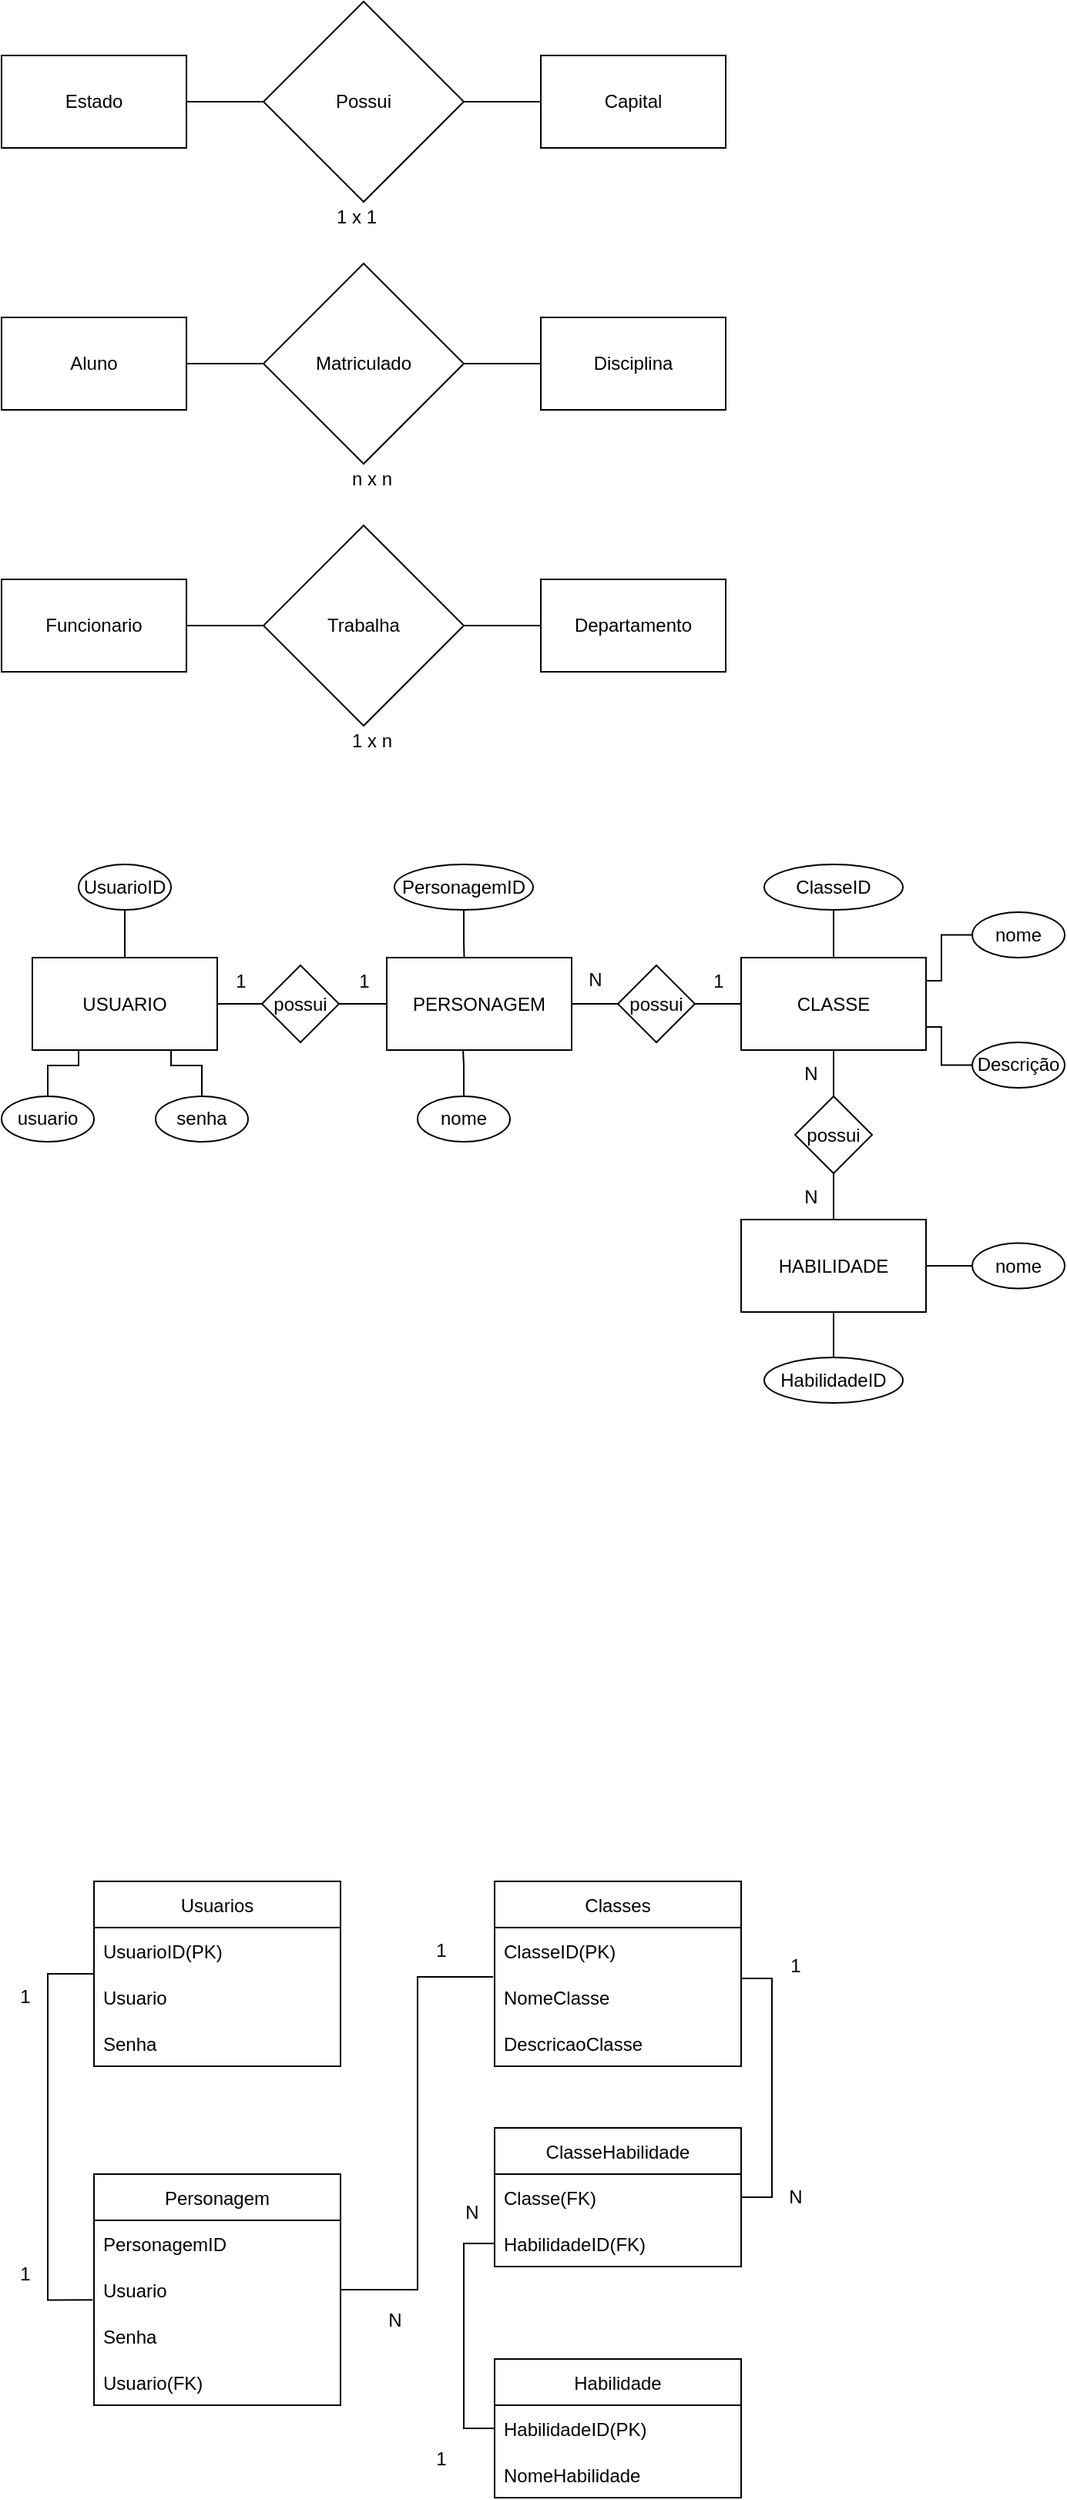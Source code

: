 <mxfile version="20.2.3" type="device"><diagram id="Fapq23Usw0aDhyFcJ8ic" name="Página-1"><mxGraphModel dx="868" dy="553" grid="1" gridSize="10" guides="1" tooltips="1" connect="1" arrows="1" fold="1" page="1" pageScale="1" pageWidth="827" pageHeight="1169" math="0" shadow="0"><root><mxCell id="0"/><mxCell id="1" parent="0"/><mxCell id="X9-eEKaFPnqjP4FJ8Nrl-13" style="edgeStyle=orthogonalEdgeStyle;rounded=0;orthogonalLoop=1;jettySize=auto;html=1;entryX=0;entryY=0.5;entryDx=0;entryDy=0;endArrow=none;endFill=0;startArrow=none;startFill=0;" parent="1" source="X9-eEKaFPnqjP4FJ8Nrl-1" target="X9-eEKaFPnqjP4FJ8Nrl-6" edge="1"><mxGeometry relative="1" as="geometry"/></mxCell><mxCell id="X9-eEKaFPnqjP4FJ8Nrl-1" value="&lt;font style=&quot;vertical-align: inherit;&quot;&gt;&lt;font style=&quot;vertical-align: inherit;&quot;&gt;&lt;font style=&quot;vertical-align: inherit;&quot;&gt;&lt;font style=&quot;vertical-align: inherit;&quot;&gt;Aluno&lt;/font&gt;&lt;/font&gt;&lt;br&gt;&lt;/font&gt;&lt;/font&gt;" style="rounded=0;whiteSpace=wrap;html=1;" parent="1" vertex="1"><mxGeometry x="20" y="225" width="120" height="60" as="geometry"/></mxCell><mxCell id="X9-eEKaFPnqjP4FJ8Nrl-6" value="&lt;font style=&quot;vertical-align: inherit;&quot;&gt;&lt;font style=&quot;vertical-align: inherit;&quot;&gt;Matriculado&lt;/font&gt;&lt;/font&gt;" style="rhombus;whiteSpace=wrap;html=1;" parent="1" vertex="1"><mxGeometry x="190" y="190" width="130" height="130" as="geometry"/></mxCell><mxCell id="X9-eEKaFPnqjP4FJ8Nrl-7" value="&lt;font style=&quot;vertical-align: inherit;&quot;&gt;&lt;font style=&quot;vertical-align: inherit;&quot;&gt;&lt;font style=&quot;vertical-align: inherit;&quot;&gt;&lt;font style=&quot;vertical-align: inherit;&quot;&gt;HABILIDADE&lt;/font&gt;&lt;/font&gt;&lt;/font&gt;&lt;/font&gt;" style="rounded=0;whiteSpace=wrap;html=1;" parent="1" vertex="1"><mxGeometry x="500" y="810.5" width="120" height="60" as="geometry"/></mxCell><mxCell id="X9-eEKaFPnqjP4FJ8Nrl-14" style="edgeStyle=orthogonalEdgeStyle;rounded=0;orthogonalLoop=1;jettySize=auto;html=1;entryX=1;entryY=0.5;entryDx=0;entryDy=0;startArrow=none;startFill=0;endArrow=none;endFill=0;" parent="1" source="X9-eEKaFPnqjP4FJ8Nrl-12" target="X9-eEKaFPnqjP4FJ8Nrl-6" edge="1"><mxGeometry relative="1" as="geometry"/></mxCell><mxCell id="X9-eEKaFPnqjP4FJ8Nrl-12" value="&lt;font style=&quot;vertical-align: inherit;&quot;&gt;&lt;font style=&quot;vertical-align: inherit;&quot;&gt;&lt;font style=&quot;vertical-align: inherit;&quot;&gt;&lt;font style=&quot;vertical-align: inherit;&quot;&gt;&lt;font style=&quot;vertical-align: inherit;&quot;&gt;&lt;font style=&quot;vertical-align: inherit;&quot;&gt;Disciplina&lt;/font&gt;&lt;/font&gt;&lt;/font&gt;&lt;/font&gt;&lt;br&gt;&lt;/font&gt;&lt;/font&gt;" style="rounded=0;whiteSpace=wrap;html=1;" parent="1" vertex="1"><mxGeometry x="370" y="225" width="120" height="60" as="geometry"/></mxCell><mxCell id="X9-eEKaFPnqjP4FJ8Nrl-17" style="edgeStyle=orthogonalEdgeStyle;rounded=0;orthogonalLoop=1;jettySize=auto;html=1;entryX=0;entryY=0.5;entryDx=0;entryDy=0;endArrow=none;endFill=0;startArrow=none;startFill=0;" parent="1" source="X9-eEKaFPnqjP4FJ8Nrl-18" target="X9-eEKaFPnqjP4FJ8Nrl-19" edge="1"><mxGeometry relative="1" as="geometry"/></mxCell><mxCell id="X9-eEKaFPnqjP4FJ8Nrl-18" value="&lt;font style=&quot;vertical-align: inherit;&quot;&gt;&lt;font style=&quot;vertical-align: inherit;&quot;&gt;&lt;font style=&quot;vertical-align: inherit;&quot;&gt;&lt;font style=&quot;vertical-align: inherit;&quot;&gt;Estado&lt;/font&gt;&lt;/font&gt;&lt;br&gt;&lt;/font&gt;&lt;/font&gt;" style="rounded=0;whiteSpace=wrap;html=1;" parent="1" vertex="1"><mxGeometry x="20" y="55" width="120" height="60" as="geometry"/></mxCell><mxCell id="X9-eEKaFPnqjP4FJ8Nrl-19" value="&lt;font style=&quot;vertical-align: inherit;&quot;&gt;&lt;font style=&quot;vertical-align: inherit;&quot;&gt;Possui&lt;/font&gt;&lt;/font&gt;" style="rhombus;whiteSpace=wrap;html=1;" parent="1" vertex="1"><mxGeometry x="190" y="20" width="130" height="130" as="geometry"/></mxCell><mxCell id="X9-eEKaFPnqjP4FJ8Nrl-20" style="edgeStyle=orthogonalEdgeStyle;rounded=0;orthogonalLoop=1;jettySize=auto;html=1;entryX=1;entryY=0.5;entryDx=0;entryDy=0;startArrow=none;startFill=0;endArrow=none;endFill=0;" parent="1" source="X9-eEKaFPnqjP4FJ8Nrl-21" target="X9-eEKaFPnqjP4FJ8Nrl-19" edge="1"><mxGeometry relative="1" as="geometry"/></mxCell><mxCell id="X9-eEKaFPnqjP4FJ8Nrl-21" value="&lt;font style=&quot;vertical-align: inherit;&quot;&gt;&lt;font style=&quot;vertical-align: inherit;&quot;&gt;&lt;font style=&quot;vertical-align: inherit;&quot;&gt;&lt;font style=&quot;vertical-align: inherit;&quot;&gt;&lt;font style=&quot;vertical-align: inherit;&quot;&gt;&lt;font style=&quot;vertical-align: inherit;&quot;&gt;Capital&lt;/font&gt;&lt;/font&gt;&lt;/font&gt;&lt;/font&gt;&lt;br&gt;&lt;/font&gt;&lt;/font&gt;" style="rounded=0;whiteSpace=wrap;html=1;" parent="1" vertex="1"><mxGeometry x="370" y="55" width="120" height="60" as="geometry"/></mxCell><mxCell id="X9-eEKaFPnqjP4FJ8Nrl-22" style="edgeStyle=orthogonalEdgeStyle;rounded=0;orthogonalLoop=1;jettySize=auto;html=1;entryX=0;entryY=0.5;entryDx=0;entryDy=0;endArrow=none;endFill=0;startArrow=none;startFill=0;" parent="1" source="X9-eEKaFPnqjP4FJ8Nrl-23" target="X9-eEKaFPnqjP4FJ8Nrl-24" edge="1"><mxGeometry relative="1" as="geometry"/></mxCell><mxCell id="X9-eEKaFPnqjP4FJ8Nrl-23" value="&lt;font style=&quot;vertical-align: inherit;&quot;&gt;&lt;font style=&quot;vertical-align: inherit;&quot;&gt;&lt;font style=&quot;vertical-align: inherit;&quot;&gt;&lt;font style=&quot;vertical-align: inherit;&quot;&gt;Funcionario&lt;/font&gt;&lt;/font&gt;&lt;br&gt;&lt;/font&gt;&lt;/font&gt;" style="rounded=0;whiteSpace=wrap;html=1;" parent="1" vertex="1"><mxGeometry x="20" y="395" width="120" height="60" as="geometry"/></mxCell><mxCell id="X9-eEKaFPnqjP4FJ8Nrl-24" value="&lt;font style=&quot;vertical-align: inherit;&quot;&gt;&lt;font style=&quot;vertical-align: inherit;&quot;&gt;Trabalha&lt;/font&gt;&lt;/font&gt;" style="rhombus;whiteSpace=wrap;html=1;" parent="1" vertex="1"><mxGeometry x="190" y="360" width="130" height="130" as="geometry"/></mxCell><mxCell id="X9-eEKaFPnqjP4FJ8Nrl-25" style="edgeStyle=orthogonalEdgeStyle;rounded=0;orthogonalLoop=1;jettySize=auto;html=1;entryX=1;entryY=0.5;entryDx=0;entryDy=0;startArrow=none;startFill=0;endArrow=none;endFill=0;" parent="1" source="X9-eEKaFPnqjP4FJ8Nrl-26" target="X9-eEKaFPnqjP4FJ8Nrl-24" edge="1"><mxGeometry relative="1" as="geometry"/></mxCell><mxCell id="X9-eEKaFPnqjP4FJ8Nrl-26" value="&lt;font style=&quot;vertical-align: inherit;&quot;&gt;&lt;font style=&quot;vertical-align: inherit;&quot;&gt;&lt;font style=&quot;vertical-align: inherit;&quot;&gt;&lt;font style=&quot;vertical-align: inherit;&quot;&gt;&lt;font style=&quot;vertical-align: inherit;&quot;&gt;&lt;font style=&quot;vertical-align: inherit;&quot;&gt;Departamento&lt;/font&gt;&lt;/font&gt;&lt;/font&gt;&lt;/font&gt;&lt;br&gt;&lt;/font&gt;&lt;/font&gt;" style="rounded=0;whiteSpace=wrap;html=1;" parent="1" vertex="1"><mxGeometry x="370" y="395" width="120" height="60" as="geometry"/></mxCell><mxCell id="X9-eEKaFPnqjP4FJ8Nrl-27" value="1 x 1" style="text;html=1;align=center;verticalAlign=middle;resizable=0;points=[];autosize=1;strokeColor=none;fillColor=none;" parent="1" vertex="1"><mxGeometry x="225" y="145" width="50" height="30" as="geometry"/></mxCell><mxCell id="X9-eEKaFPnqjP4FJ8Nrl-28" value="n x n" style="text;html=1;align=center;verticalAlign=middle;resizable=0;points=[];autosize=1;strokeColor=none;fillColor=none;" parent="1" vertex="1"><mxGeometry x="235" y="315" width="50" height="30" as="geometry"/></mxCell><mxCell id="X9-eEKaFPnqjP4FJ8Nrl-29" value="1 x n" style="text;html=1;align=center;verticalAlign=middle;resizable=0;points=[];autosize=1;strokeColor=none;fillColor=none;" parent="1" vertex="1"><mxGeometry x="235" y="485" width="50" height="30" as="geometry"/></mxCell><mxCell id="X9-eEKaFPnqjP4FJ8Nrl-36" style="edgeStyle=orthogonalEdgeStyle;rounded=0;orthogonalLoop=1;jettySize=auto;html=1;entryX=0;entryY=0.5;entryDx=0;entryDy=0;startArrow=none;startFill=0;endArrow=none;endFill=0;" parent="1" source="X9-eEKaFPnqjP4FJ8Nrl-30" target="X9-eEKaFPnqjP4FJ8Nrl-32" edge="1"><mxGeometry relative="1" as="geometry"/></mxCell><mxCell id="X9-eEKaFPnqjP4FJ8Nrl-30" value="USUARIO" style="rounded=0;whiteSpace=wrap;html=1;" parent="1" vertex="1"><mxGeometry x="40" y="640.5" width="120" height="60" as="geometry"/></mxCell><mxCell id="X9-eEKaFPnqjP4FJ8Nrl-37" style="edgeStyle=orthogonalEdgeStyle;rounded=0;orthogonalLoop=1;jettySize=auto;html=1;entryX=1;entryY=0.5;entryDx=0;entryDy=0;startArrow=none;startFill=0;endArrow=none;endFill=0;" parent="1" source="X9-eEKaFPnqjP4FJ8Nrl-31" target="X9-eEKaFPnqjP4FJ8Nrl-32" edge="1"><mxGeometry relative="1" as="geometry"/></mxCell><mxCell id="X9-eEKaFPnqjP4FJ8Nrl-38" style="edgeStyle=orthogonalEdgeStyle;rounded=0;orthogonalLoop=1;jettySize=auto;html=1;entryX=0;entryY=0.5;entryDx=0;entryDy=0;startArrow=none;startFill=0;endArrow=none;endFill=0;" parent="1" source="X9-eEKaFPnqjP4FJ8Nrl-31" target="X9-eEKaFPnqjP4FJ8Nrl-33" edge="1"><mxGeometry relative="1" as="geometry"/></mxCell><mxCell id="X9-eEKaFPnqjP4FJ8Nrl-31" value="PERSONAGEM" style="rounded=0;whiteSpace=wrap;html=1;" parent="1" vertex="1"><mxGeometry x="270" y="640.5" width="120" height="60" as="geometry"/></mxCell><mxCell id="X9-eEKaFPnqjP4FJ8Nrl-32" value="possui" style="rhombus;whiteSpace=wrap;html=1;" parent="1" vertex="1"><mxGeometry x="189" y="645.5" width="50" height="50" as="geometry"/></mxCell><mxCell id="X9-eEKaFPnqjP4FJ8Nrl-33" value="possui" style="rhombus;whiteSpace=wrap;html=1;" parent="1" vertex="1"><mxGeometry x="420" y="645.5" width="50" height="50" as="geometry"/></mxCell><mxCell id="X9-eEKaFPnqjP4FJ8Nrl-39" style="edgeStyle=orthogonalEdgeStyle;rounded=0;orthogonalLoop=1;jettySize=auto;html=1;entryX=1;entryY=0.5;entryDx=0;entryDy=0;startArrow=none;startFill=0;endArrow=none;endFill=0;" parent="1" source="X9-eEKaFPnqjP4FJ8Nrl-34" target="X9-eEKaFPnqjP4FJ8Nrl-33" edge="1"><mxGeometry relative="1" as="geometry"/></mxCell><mxCell id="X9-eEKaFPnqjP4FJ8Nrl-34" value="CLASSE" style="rounded=0;whiteSpace=wrap;html=1;" parent="1" vertex="1"><mxGeometry x="500" y="640.5" width="120" height="60" as="geometry"/></mxCell><mxCell id="X9-eEKaFPnqjP4FJ8Nrl-40" style="edgeStyle=orthogonalEdgeStyle;rounded=0;orthogonalLoop=1;jettySize=auto;html=1;entryX=0.5;entryY=1;entryDx=0;entryDy=0;startArrow=none;startFill=0;endArrow=none;endFill=0;" parent="1" source="X9-eEKaFPnqjP4FJ8Nrl-35" target="X9-eEKaFPnqjP4FJ8Nrl-34" edge="1"><mxGeometry relative="1" as="geometry"/></mxCell><mxCell id="X9-eEKaFPnqjP4FJ8Nrl-41" style="edgeStyle=orthogonalEdgeStyle;rounded=0;orthogonalLoop=1;jettySize=auto;html=1;startArrow=none;startFill=0;endArrow=none;endFill=0;" parent="1" source="X9-eEKaFPnqjP4FJ8Nrl-35" target="X9-eEKaFPnqjP4FJ8Nrl-7" edge="1"><mxGeometry relative="1" as="geometry"/></mxCell><mxCell id="X9-eEKaFPnqjP4FJ8Nrl-35" value="possui" style="rhombus;whiteSpace=wrap;html=1;" parent="1" vertex="1"><mxGeometry x="535" y="730.5" width="50" height="50" as="geometry"/></mxCell><mxCell id="X9-eEKaFPnqjP4FJ8Nrl-42" value="1" style="text;html=1;align=center;verticalAlign=middle;resizable=0;points=[];autosize=1;strokeColor=none;fillColor=none;" parent="1" vertex="1"><mxGeometry x="160" y="640.5" width="30" height="30" as="geometry"/></mxCell><mxCell id="X9-eEKaFPnqjP4FJ8Nrl-43" value="1" style="text;html=1;align=center;verticalAlign=middle;resizable=0;points=[];autosize=1;strokeColor=none;fillColor=none;" parent="1" vertex="1"><mxGeometry x="240" y="640.5" width="30" height="30" as="geometry"/></mxCell><mxCell id="X9-eEKaFPnqjP4FJ8Nrl-44" value="N" style="text;html=1;align=center;verticalAlign=middle;resizable=0;points=[];autosize=1;strokeColor=none;fillColor=none;" parent="1" vertex="1"><mxGeometry x="390" y="640" width="30" height="30" as="geometry"/></mxCell><mxCell id="X9-eEKaFPnqjP4FJ8Nrl-45" value="1" style="text;html=1;align=center;verticalAlign=middle;resizable=0;points=[];autosize=1;strokeColor=none;fillColor=none;" parent="1" vertex="1"><mxGeometry x="470" y="640.5" width="30" height="30" as="geometry"/></mxCell><mxCell id="X9-eEKaFPnqjP4FJ8Nrl-46" value="N" style="text;html=1;align=center;verticalAlign=middle;resizable=0;points=[];autosize=1;strokeColor=none;fillColor=none;" parent="1" vertex="1"><mxGeometry x="530" y="700.5" width="30" height="30" as="geometry"/></mxCell><mxCell id="X9-eEKaFPnqjP4FJ8Nrl-47" value="N" style="text;html=1;align=center;verticalAlign=middle;resizable=0;points=[];autosize=1;strokeColor=none;fillColor=none;" parent="1" vertex="1"><mxGeometry x="530" y="780.5" width="30" height="30" as="geometry"/></mxCell><mxCell id="X9-eEKaFPnqjP4FJ8Nrl-54" style="edgeStyle=orthogonalEdgeStyle;rounded=0;orthogonalLoop=1;jettySize=auto;html=1;entryX=0.5;entryY=0;entryDx=0;entryDy=0;startArrow=none;startFill=0;endArrow=none;endFill=0;" parent="1" source="X9-eEKaFPnqjP4FJ8Nrl-48" target="X9-eEKaFPnqjP4FJ8Nrl-30" edge="1"><mxGeometry relative="1" as="geometry"/></mxCell><mxCell id="X9-eEKaFPnqjP4FJ8Nrl-48" value="UsuarioID" style="ellipse;whiteSpace=wrap;html=1;" parent="1" vertex="1"><mxGeometry x="70" y="580" width="60" height="29.5" as="geometry"/></mxCell><mxCell id="X9-eEKaFPnqjP4FJ8Nrl-52" style="edgeStyle=orthogonalEdgeStyle;rounded=0;orthogonalLoop=1;jettySize=auto;html=1;entryX=0.25;entryY=1;entryDx=0;entryDy=0;startArrow=none;startFill=0;endArrow=none;endFill=0;" parent="1" source="X9-eEKaFPnqjP4FJ8Nrl-50" target="X9-eEKaFPnqjP4FJ8Nrl-30" edge="1"><mxGeometry relative="1" as="geometry"/></mxCell><mxCell id="X9-eEKaFPnqjP4FJ8Nrl-50" value="usuario" style="ellipse;whiteSpace=wrap;html=1;" parent="1" vertex="1"><mxGeometry x="20" y="730.5" width="60" height="29.5" as="geometry"/></mxCell><mxCell id="X9-eEKaFPnqjP4FJ8Nrl-53" style="edgeStyle=orthogonalEdgeStyle;rounded=0;orthogonalLoop=1;jettySize=auto;html=1;entryX=0.75;entryY=1;entryDx=0;entryDy=0;startArrow=none;startFill=0;endArrow=none;endFill=0;" parent="1" source="X9-eEKaFPnqjP4FJ8Nrl-51" target="X9-eEKaFPnqjP4FJ8Nrl-30" edge="1"><mxGeometry relative="1" as="geometry"/></mxCell><mxCell id="X9-eEKaFPnqjP4FJ8Nrl-51" value="senha" style="ellipse;whiteSpace=wrap;html=1;" parent="1" vertex="1"><mxGeometry x="120" y="730.5" width="60" height="29.5" as="geometry"/></mxCell><mxCell id="X9-eEKaFPnqjP4FJ8Nrl-58" style="edgeStyle=orthogonalEdgeStyle;rounded=0;orthogonalLoop=1;jettySize=auto;html=1;entryX=0.419;entryY=0.009;entryDx=0;entryDy=0;entryPerimeter=0;startArrow=none;startFill=0;endArrow=none;endFill=0;" parent="1" source="X9-eEKaFPnqjP4FJ8Nrl-55" target="X9-eEKaFPnqjP4FJ8Nrl-31" edge="1"><mxGeometry relative="1" as="geometry"/></mxCell><mxCell id="X9-eEKaFPnqjP4FJ8Nrl-55" value="PersonagemID" style="ellipse;whiteSpace=wrap;html=1;" parent="1" vertex="1"><mxGeometry x="275" y="580" width="90" height="29.5" as="geometry"/></mxCell><mxCell id="X9-eEKaFPnqjP4FJ8Nrl-61" style="edgeStyle=orthogonalEdgeStyle;rounded=0;orthogonalLoop=1;jettySize=auto;html=1;entryX=0.413;entryY=1.009;entryDx=0;entryDy=0;entryPerimeter=0;startArrow=none;startFill=0;endArrow=none;endFill=0;" parent="1" source="X9-eEKaFPnqjP4FJ8Nrl-59" target="X9-eEKaFPnqjP4FJ8Nrl-31" edge="1"><mxGeometry relative="1" as="geometry"/></mxCell><mxCell id="X9-eEKaFPnqjP4FJ8Nrl-59" value="nome" style="ellipse;whiteSpace=wrap;html=1;" parent="1" vertex="1"><mxGeometry x="290" y="730.5" width="60" height="29.5" as="geometry"/></mxCell><mxCell id="X9-eEKaFPnqjP4FJ8Nrl-63" style="edgeStyle=orthogonalEdgeStyle;rounded=0;orthogonalLoop=1;jettySize=auto;html=1;entryX=0.5;entryY=0;entryDx=0;entryDy=0;startArrow=none;startFill=0;endArrow=none;endFill=0;" parent="1" source="X9-eEKaFPnqjP4FJ8Nrl-62" target="X9-eEKaFPnqjP4FJ8Nrl-34" edge="1"><mxGeometry relative="1" as="geometry"/></mxCell><mxCell id="X9-eEKaFPnqjP4FJ8Nrl-62" value="ClasseID" style="ellipse;whiteSpace=wrap;html=1;" parent="1" vertex="1"><mxGeometry x="515" y="580" width="90" height="29.5" as="geometry"/></mxCell><mxCell id="X9-eEKaFPnqjP4FJ8Nrl-65" style="edgeStyle=orthogonalEdgeStyle;rounded=0;orthogonalLoop=1;jettySize=auto;html=1;entryX=1;entryY=0.25;entryDx=0;entryDy=0;startArrow=none;startFill=0;endArrow=none;endFill=0;" parent="1" source="X9-eEKaFPnqjP4FJ8Nrl-64" target="X9-eEKaFPnqjP4FJ8Nrl-34" edge="1"><mxGeometry relative="1" as="geometry"/></mxCell><mxCell id="X9-eEKaFPnqjP4FJ8Nrl-64" value="nome" style="ellipse;whiteSpace=wrap;html=1;" parent="1" vertex="1"><mxGeometry x="650" y="611" width="60" height="29.5" as="geometry"/></mxCell><mxCell id="X9-eEKaFPnqjP4FJ8Nrl-69" style="edgeStyle=orthogonalEdgeStyle;rounded=0;orthogonalLoop=1;jettySize=auto;html=1;entryX=0.5;entryY=1;entryDx=0;entryDy=0;startArrow=none;startFill=0;endArrow=none;endFill=0;" parent="1" source="X9-eEKaFPnqjP4FJ8Nrl-66" target="X9-eEKaFPnqjP4FJ8Nrl-7" edge="1"><mxGeometry relative="1" as="geometry"/></mxCell><mxCell id="X9-eEKaFPnqjP4FJ8Nrl-66" value="HabilidadeID" style="ellipse;whiteSpace=wrap;html=1;" parent="1" vertex="1"><mxGeometry x="515" y="900" width="90" height="29.5" as="geometry"/></mxCell><mxCell id="X9-eEKaFPnqjP4FJ8Nrl-68" style="edgeStyle=orthogonalEdgeStyle;rounded=0;orthogonalLoop=1;jettySize=auto;html=1;entryX=1;entryY=0.5;entryDx=0;entryDy=0;startArrow=none;startFill=0;endArrow=none;endFill=0;" parent="1" source="X9-eEKaFPnqjP4FJ8Nrl-67" target="X9-eEKaFPnqjP4FJ8Nrl-7" edge="1"><mxGeometry relative="1" as="geometry"/></mxCell><mxCell id="X9-eEKaFPnqjP4FJ8Nrl-67" value="nome" style="ellipse;whiteSpace=wrap;html=1;" parent="1" vertex="1"><mxGeometry x="650" y="825.75" width="60" height="29.5" as="geometry"/></mxCell><mxCell id="X9-eEKaFPnqjP4FJ8Nrl-71" style="edgeStyle=orthogonalEdgeStyle;rounded=0;orthogonalLoop=1;jettySize=auto;html=1;entryX=1;entryY=0.75;entryDx=0;entryDy=0;startArrow=none;startFill=0;endArrow=none;endFill=0;" parent="1" source="X9-eEKaFPnqjP4FJ8Nrl-70" target="X9-eEKaFPnqjP4FJ8Nrl-34" edge="1"><mxGeometry relative="1" as="geometry"/></mxCell><mxCell id="X9-eEKaFPnqjP4FJ8Nrl-70" value="Descrição" style="ellipse;whiteSpace=wrap;html=1;" parent="1" vertex="1"><mxGeometry x="650" y="695.5" width="60" height="29.5" as="geometry"/></mxCell><mxCell id="X9-eEKaFPnqjP4FJ8Nrl-82" style="edgeStyle=orthogonalEdgeStyle;rounded=0;orthogonalLoop=1;jettySize=auto;html=1;startArrow=none;startFill=0;endArrow=none;endFill=0;entryX=-0.005;entryY=0.722;entryDx=0;entryDy=0;entryPerimeter=0;" parent="1" source="X9-eEKaFPnqjP4FJ8Nrl-72" target="X9-eEKaFPnqjP4FJ8Nrl-79" edge="1"><mxGeometry relative="1" as="geometry"><mxPoint x="50" y="1550" as="targetPoint"/><Array as="points"><mxPoint x="50" y="1300"/><mxPoint x="50" y="1512"/></Array></mxGeometry></mxCell><mxCell id="X9-eEKaFPnqjP4FJ8Nrl-72" value="Usuarios" style="swimlane;fontStyle=0;childLayout=stackLayout;horizontal=1;startSize=30;horizontalStack=0;resizeParent=1;resizeParentMax=0;resizeLast=0;collapsible=1;marginBottom=0;" parent="1" vertex="1"><mxGeometry x="80" y="1240" width="160" height="120" as="geometry"/></mxCell><mxCell id="X9-eEKaFPnqjP4FJ8Nrl-73" value="UsuarioID(PK)" style="text;strokeColor=none;fillColor=none;align=left;verticalAlign=middle;spacingLeft=4;spacingRight=4;overflow=hidden;points=[[0,0.5],[1,0.5]];portConstraint=eastwest;rotatable=0;" parent="X9-eEKaFPnqjP4FJ8Nrl-72" vertex="1"><mxGeometry y="30" width="160" height="30" as="geometry"/></mxCell><mxCell id="X9-eEKaFPnqjP4FJ8Nrl-74" value="Usuario" style="text;strokeColor=none;fillColor=none;align=left;verticalAlign=middle;spacingLeft=4;spacingRight=4;overflow=hidden;points=[[0,0.5],[1,0.5]];portConstraint=eastwest;rotatable=0;" parent="X9-eEKaFPnqjP4FJ8Nrl-72" vertex="1"><mxGeometry y="60" width="160" height="30" as="geometry"/></mxCell><mxCell id="X9-eEKaFPnqjP4FJ8Nrl-75" value="Senha" style="text;strokeColor=none;fillColor=none;align=left;verticalAlign=middle;spacingLeft=4;spacingRight=4;overflow=hidden;points=[[0,0.5],[1,0.5]];portConstraint=eastwest;rotatable=0;" parent="X9-eEKaFPnqjP4FJ8Nrl-72" vertex="1"><mxGeometry y="90" width="160" height="30" as="geometry"/></mxCell><mxCell id="X9-eEKaFPnqjP4FJ8Nrl-77" value="Personagem" style="swimlane;fontStyle=0;childLayout=stackLayout;horizontal=1;startSize=30;horizontalStack=0;resizeParent=1;resizeParentMax=0;resizeLast=0;collapsible=1;marginBottom=0;" parent="1" vertex="1"><mxGeometry x="80" y="1430" width="160" height="150" as="geometry"/></mxCell><mxCell id="X9-eEKaFPnqjP4FJ8Nrl-78" value="PersonagemID" style="text;strokeColor=none;fillColor=none;align=left;verticalAlign=middle;spacingLeft=4;spacingRight=4;overflow=hidden;points=[[0,0.5],[1,0.5]];portConstraint=eastwest;rotatable=0;" parent="X9-eEKaFPnqjP4FJ8Nrl-77" vertex="1"><mxGeometry y="30" width="160" height="30" as="geometry"/></mxCell><mxCell id="X9-eEKaFPnqjP4FJ8Nrl-79" value="Usuario" style="text;strokeColor=none;fillColor=none;align=left;verticalAlign=middle;spacingLeft=4;spacingRight=4;overflow=hidden;points=[[0,0.5],[1,0.5]];portConstraint=eastwest;rotatable=0;" parent="X9-eEKaFPnqjP4FJ8Nrl-77" vertex="1"><mxGeometry y="60" width="160" height="30" as="geometry"/></mxCell><mxCell id="X9-eEKaFPnqjP4FJ8Nrl-80" value="Senha" style="text;strokeColor=none;fillColor=none;align=left;verticalAlign=middle;spacingLeft=4;spacingRight=4;overflow=hidden;points=[[0,0.5],[1,0.5]];portConstraint=eastwest;rotatable=0;" parent="X9-eEKaFPnqjP4FJ8Nrl-77" vertex="1"><mxGeometry y="90" width="160" height="30" as="geometry"/></mxCell><mxCell id="X9-eEKaFPnqjP4FJ8Nrl-81" value="Usuario(FK)" style="text;strokeColor=none;fillColor=none;align=left;verticalAlign=middle;spacingLeft=4;spacingRight=4;overflow=hidden;points=[[0,0.5],[1,0.5]];portConstraint=eastwest;rotatable=0;" parent="X9-eEKaFPnqjP4FJ8Nrl-77" vertex="1"><mxGeometry y="120" width="160" height="30" as="geometry"/></mxCell><mxCell id="X9-eEKaFPnqjP4FJ8Nrl-83" value="1" style="text;html=1;align=center;verticalAlign=middle;resizable=0;points=[];autosize=1;strokeColor=none;fillColor=none;" parent="1" vertex="1"><mxGeometry x="20" y="1300" width="30" height="30" as="geometry"/></mxCell><mxCell id="X9-eEKaFPnqjP4FJ8Nrl-84" value="1" style="text;html=1;align=center;verticalAlign=middle;resizable=0;points=[];autosize=1;strokeColor=none;fillColor=none;" parent="1" vertex="1"><mxGeometry x="20" y="1480" width="30" height="30" as="geometry"/></mxCell><mxCell id="X9-eEKaFPnqjP4FJ8Nrl-89" style="edgeStyle=orthogonalEdgeStyle;rounded=0;orthogonalLoop=1;jettySize=auto;html=1;startArrow=none;startFill=0;endArrow=none;endFill=0;entryX=1;entryY=0.5;entryDx=0;entryDy=0;exitX=-0.006;exitY=0.067;exitDx=0;exitDy=0;exitPerimeter=0;" parent="1" source="X9-eEKaFPnqjP4FJ8Nrl-87" target="X9-eEKaFPnqjP4FJ8Nrl-79" edge="1"><mxGeometry relative="1" as="geometry"><mxPoint x="300" y="1510" as="targetPoint"/></mxGeometry></mxCell><mxCell id="X9-eEKaFPnqjP4FJ8Nrl-85" value="Classes" style="swimlane;fontStyle=0;childLayout=stackLayout;horizontal=1;startSize=30;horizontalStack=0;resizeParent=1;resizeParentMax=0;resizeLast=0;collapsible=1;marginBottom=0;" parent="1" vertex="1"><mxGeometry x="340" y="1240" width="160" height="120" as="geometry"/></mxCell><mxCell id="X9-eEKaFPnqjP4FJ8Nrl-86" value="ClasseID(PK)" style="text;strokeColor=none;fillColor=none;align=left;verticalAlign=middle;spacingLeft=4;spacingRight=4;overflow=hidden;points=[[0,0.5],[1,0.5]];portConstraint=eastwest;rotatable=0;" parent="X9-eEKaFPnqjP4FJ8Nrl-85" vertex="1"><mxGeometry y="30" width="160" height="30" as="geometry"/></mxCell><mxCell id="X9-eEKaFPnqjP4FJ8Nrl-87" value="NomeClasse" style="text;strokeColor=none;fillColor=none;align=left;verticalAlign=middle;spacingLeft=4;spacingRight=4;overflow=hidden;points=[[0,0.5],[1,0.5]];portConstraint=eastwest;rotatable=0;" parent="X9-eEKaFPnqjP4FJ8Nrl-85" vertex="1"><mxGeometry y="60" width="160" height="30" as="geometry"/></mxCell><mxCell id="X9-eEKaFPnqjP4FJ8Nrl-88" value="DescricaoClasse" style="text;strokeColor=none;fillColor=none;align=left;verticalAlign=middle;spacingLeft=4;spacingRight=4;overflow=hidden;points=[[0,0.5],[1,0.5]];portConstraint=eastwest;rotatable=0;" parent="X9-eEKaFPnqjP4FJ8Nrl-85" vertex="1"><mxGeometry y="90" width="160" height="30" as="geometry"/></mxCell><mxCell id="X9-eEKaFPnqjP4FJ8Nrl-90" value="1" style="text;html=1;align=center;verticalAlign=middle;resizable=0;points=[];autosize=1;strokeColor=none;fillColor=none;" parent="1" vertex="1"><mxGeometry x="290" y="1270" width="30" height="30" as="geometry"/></mxCell><mxCell id="X9-eEKaFPnqjP4FJ8Nrl-91" value="N" style="text;html=1;align=center;verticalAlign=middle;resizable=0;points=[];autosize=1;strokeColor=none;fillColor=none;" parent="1" vertex="1"><mxGeometry x="260" y="1510" width="30" height="30" as="geometry"/></mxCell><mxCell id="X9-eEKaFPnqjP4FJ8Nrl-92" value="Habilidade" style="swimlane;fontStyle=0;childLayout=stackLayout;horizontal=1;startSize=30;horizontalStack=0;resizeParent=1;resizeParentMax=0;resizeLast=0;collapsible=1;marginBottom=0;" parent="1" vertex="1"><mxGeometry x="340" y="1550" width="160" height="90" as="geometry"/></mxCell><mxCell id="X9-eEKaFPnqjP4FJ8Nrl-93" value="HabilidadeID(PK)" style="text;strokeColor=none;fillColor=none;align=left;verticalAlign=middle;spacingLeft=4;spacingRight=4;overflow=hidden;points=[[0,0.5],[1,0.5]];portConstraint=eastwest;rotatable=0;" parent="X9-eEKaFPnqjP4FJ8Nrl-92" vertex="1"><mxGeometry y="30" width="160" height="30" as="geometry"/></mxCell><mxCell id="X9-eEKaFPnqjP4FJ8Nrl-94" value="NomeHabilidade" style="text;strokeColor=none;fillColor=none;align=left;verticalAlign=middle;spacingLeft=4;spacingRight=4;overflow=hidden;points=[[0,0.5],[1,0.5]];portConstraint=eastwest;rotatable=0;" parent="X9-eEKaFPnqjP4FJ8Nrl-92" vertex="1"><mxGeometry y="60" width="160" height="30" as="geometry"/></mxCell><mxCell id="X9-eEKaFPnqjP4FJ8Nrl-100" style="edgeStyle=orthogonalEdgeStyle;rounded=0;orthogonalLoop=1;jettySize=auto;html=1;entryX=0;entryY=0.5;entryDx=0;entryDy=0;startArrow=none;startFill=0;endArrow=none;endFill=0;exitX=0;exitY=0.5;exitDx=0;exitDy=0;" parent="1" source="X9-eEKaFPnqjP4FJ8Nrl-97" target="X9-eEKaFPnqjP4FJ8Nrl-93" edge="1"><mxGeometry relative="1" as="geometry"/></mxCell><mxCell id="X9-eEKaFPnqjP4FJ8Nrl-96" value="ClasseHabilidade" style="swimlane;fontStyle=0;childLayout=stackLayout;horizontal=1;startSize=30;horizontalStack=0;resizeParent=1;resizeParentMax=0;resizeLast=0;collapsible=1;marginBottom=0;" parent="1" vertex="1"><mxGeometry x="340" y="1400" width="160" height="90" as="geometry"/></mxCell><mxCell id="X9-eEKaFPnqjP4FJ8Nrl-98" value="Classe(FK)" style="text;strokeColor=none;fillColor=none;align=left;verticalAlign=middle;spacingLeft=4;spacingRight=4;overflow=hidden;points=[[0,0.5],[1,0.5]];portConstraint=eastwest;rotatable=0;" parent="X9-eEKaFPnqjP4FJ8Nrl-96" vertex="1"><mxGeometry y="30" width="160" height="30" as="geometry"/></mxCell><mxCell id="X9-eEKaFPnqjP4FJ8Nrl-97" value="HabilidadeID(FK)" style="text;strokeColor=none;fillColor=none;align=left;verticalAlign=middle;spacingLeft=4;spacingRight=4;overflow=hidden;points=[[0,0.5],[1,0.5]];portConstraint=eastwest;rotatable=0;" parent="X9-eEKaFPnqjP4FJ8Nrl-96" vertex="1"><mxGeometry y="60" width="160" height="30" as="geometry"/></mxCell><mxCell id="X9-eEKaFPnqjP4FJ8Nrl-99" style="edgeStyle=orthogonalEdgeStyle;rounded=0;orthogonalLoop=1;jettySize=auto;html=1;entryX=1;entryY=0.5;entryDx=0;entryDy=0;startArrow=none;startFill=0;endArrow=none;endFill=0;exitX=1;exitY=0.1;exitDx=0;exitDy=0;exitPerimeter=0;" parent="1" source="X9-eEKaFPnqjP4FJ8Nrl-87" target="X9-eEKaFPnqjP4FJ8Nrl-98" edge="1"><mxGeometry relative="1" as="geometry"/></mxCell><mxCell id="X9-eEKaFPnqjP4FJ8Nrl-101" value="1" style="text;html=1;align=center;verticalAlign=middle;resizable=0;points=[];autosize=1;strokeColor=none;fillColor=none;" parent="1" vertex="1"><mxGeometry x="520" y="1280" width="30" height="30" as="geometry"/></mxCell><mxCell id="X9-eEKaFPnqjP4FJ8Nrl-102" value="1" style="text;html=1;align=center;verticalAlign=middle;resizable=0;points=[];autosize=1;strokeColor=none;fillColor=none;" parent="1" vertex="1"><mxGeometry x="290" y="1600" width="30" height="30" as="geometry"/></mxCell><mxCell id="X9-eEKaFPnqjP4FJ8Nrl-103" value="N" style="text;html=1;align=center;verticalAlign=middle;resizable=0;points=[];autosize=1;strokeColor=none;fillColor=none;" parent="1" vertex="1"><mxGeometry x="310" y="1440" width="30" height="30" as="geometry"/></mxCell><mxCell id="X9-eEKaFPnqjP4FJ8Nrl-104" value="N" style="text;html=1;align=center;verticalAlign=middle;resizable=0;points=[];autosize=1;strokeColor=none;fillColor=none;" parent="1" vertex="1"><mxGeometry x="520" y="1430" width="30" height="30" as="geometry"/></mxCell></root></mxGraphModel></diagram></mxfile>